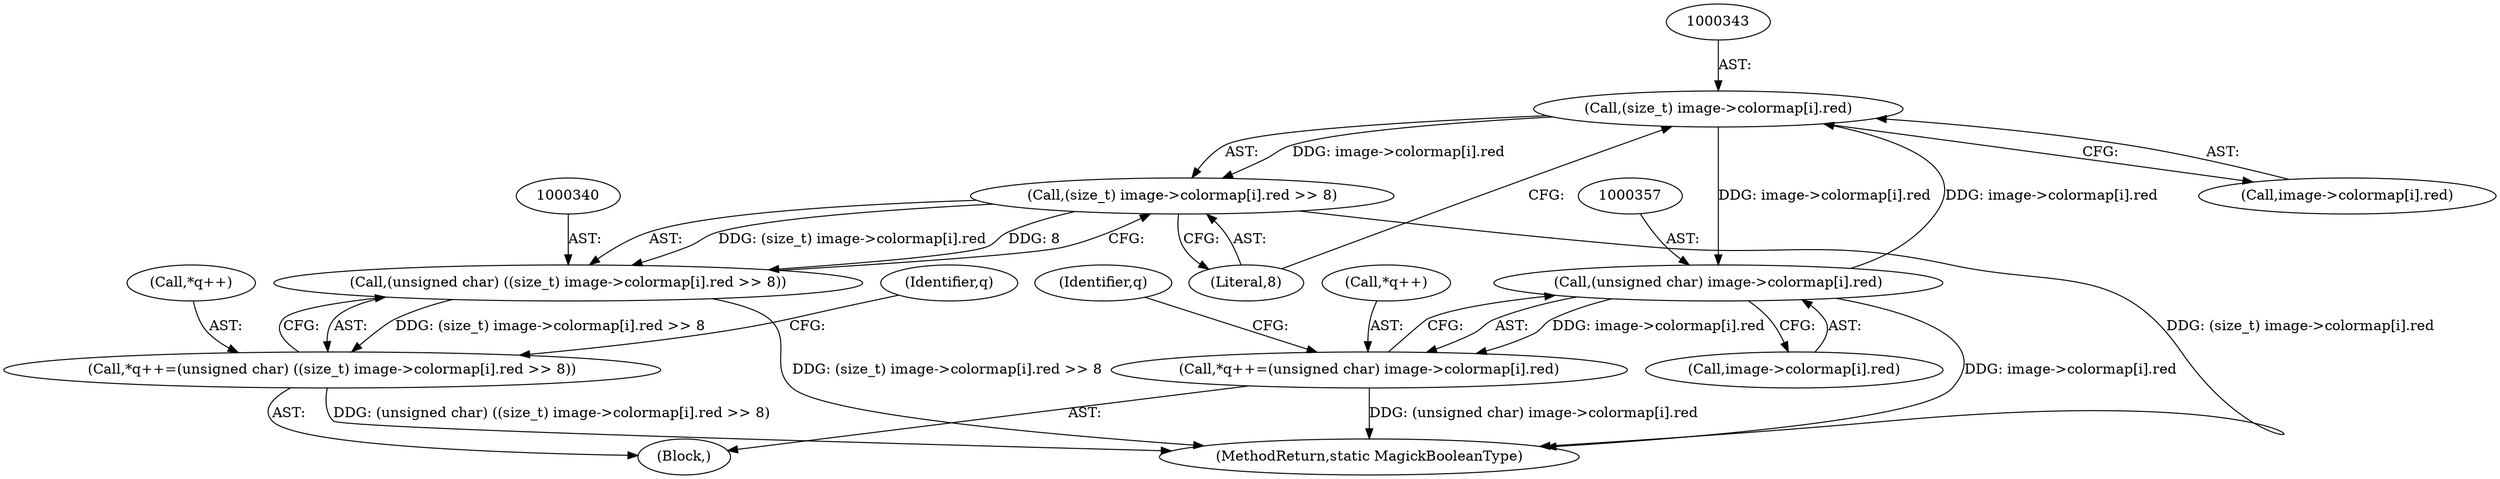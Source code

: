 digraph "0_ImageMagick_10b3823a7619ed22d42764733eb052c4159bc8c1@pointer" {
"1000342" [label="(Call,(size_t) image->colormap[i].red)"];
"1000356" [label="(Call,(unsigned char) image->colormap[i].red)"];
"1000342" [label="(Call,(size_t) image->colormap[i].red)"];
"1000341" [label="(Call,(size_t) image->colormap[i].red >> 8)"];
"1000339" [label="(Call,(unsigned char) ((size_t) image->colormap[i].red >> 8))"];
"1000335" [label="(Call,*q++=(unsigned char) ((size_t) image->colormap[i].red >> 8))"];
"1000352" [label="(Call,*q++=(unsigned char) image->colormap[i].red)"];
"1000355" [label="(Identifier,q)"];
"1000334" [label="(Block,)"];
"1000336" [label="(Call,*q++)"];
"1000344" [label="(Call,image->colormap[i].red)"];
"1000339" [label="(Call,(unsigned char) ((size_t) image->colormap[i].red >> 8))"];
"1000342" [label="(Call,(size_t) image->colormap[i].red)"];
"1000352" [label="(Call,*q++=(unsigned char) image->colormap[i].red)"];
"1000335" [label="(Call,*q++=(unsigned char) ((size_t) image->colormap[i].red >> 8))"];
"1000351" [label="(Literal,8)"];
"1000353" [label="(Call,*q++)"];
"1000341" [label="(Call,(size_t) image->colormap[i].red >> 8)"];
"1000549" [label="(MethodReturn,static MagickBooleanType)"];
"1000356" [label="(Call,(unsigned char) image->colormap[i].red)"];
"1000368" [label="(Identifier,q)"];
"1000358" [label="(Call,image->colormap[i].red)"];
"1000342" -> "1000341"  [label="AST: "];
"1000342" -> "1000344"  [label="CFG: "];
"1000343" -> "1000342"  [label="AST: "];
"1000344" -> "1000342"  [label="AST: "];
"1000351" -> "1000342"  [label="CFG: "];
"1000342" -> "1000341"  [label="DDG: image->colormap[i].red"];
"1000356" -> "1000342"  [label="DDG: image->colormap[i].red"];
"1000342" -> "1000356"  [label="DDG: image->colormap[i].red"];
"1000356" -> "1000352"  [label="AST: "];
"1000356" -> "1000358"  [label="CFG: "];
"1000357" -> "1000356"  [label="AST: "];
"1000358" -> "1000356"  [label="AST: "];
"1000352" -> "1000356"  [label="CFG: "];
"1000356" -> "1000549"  [label="DDG: image->colormap[i].red"];
"1000356" -> "1000352"  [label="DDG: image->colormap[i].red"];
"1000341" -> "1000339"  [label="AST: "];
"1000341" -> "1000351"  [label="CFG: "];
"1000351" -> "1000341"  [label="AST: "];
"1000339" -> "1000341"  [label="CFG: "];
"1000341" -> "1000549"  [label="DDG: (size_t) image->colormap[i].red"];
"1000341" -> "1000339"  [label="DDG: (size_t) image->colormap[i].red"];
"1000341" -> "1000339"  [label="DDG: 8"];
"1000339" -> "1000335"  [label="AST: "];
"1000340" -> "1000339"  [label="AST: "];
"1000335" -> "1000339"  [label="CFG: "];
"1000339" -> "1000549"  [label="DDG: (size_t) image->colormap[i].red >> 8"];
"1000339" -> "1000335"  [label="DDG: (size_t) image->colormap[i].red >> 8"];
"1000335" -> "1000334"  [label="AST: "];
"1000336" -> "1000335"  [label="AST: "];
"1000355" -> "1000335"  [label="CFG: "];
"1000335" -> "1000549"  [label="DDG: (unsigned char) ((size_t) image->colormap[i].red >> 8)"];
"1000352" -> "1000334"  [label="AST: "];
"1000353" -> "1000352"  [label="AST: "];
"1000368" -> "1000352"  [label="CFG: "];
"1000352" -> "1000549"  [label="DDG: (unsigned char) image->colormap[i].red"];
}

